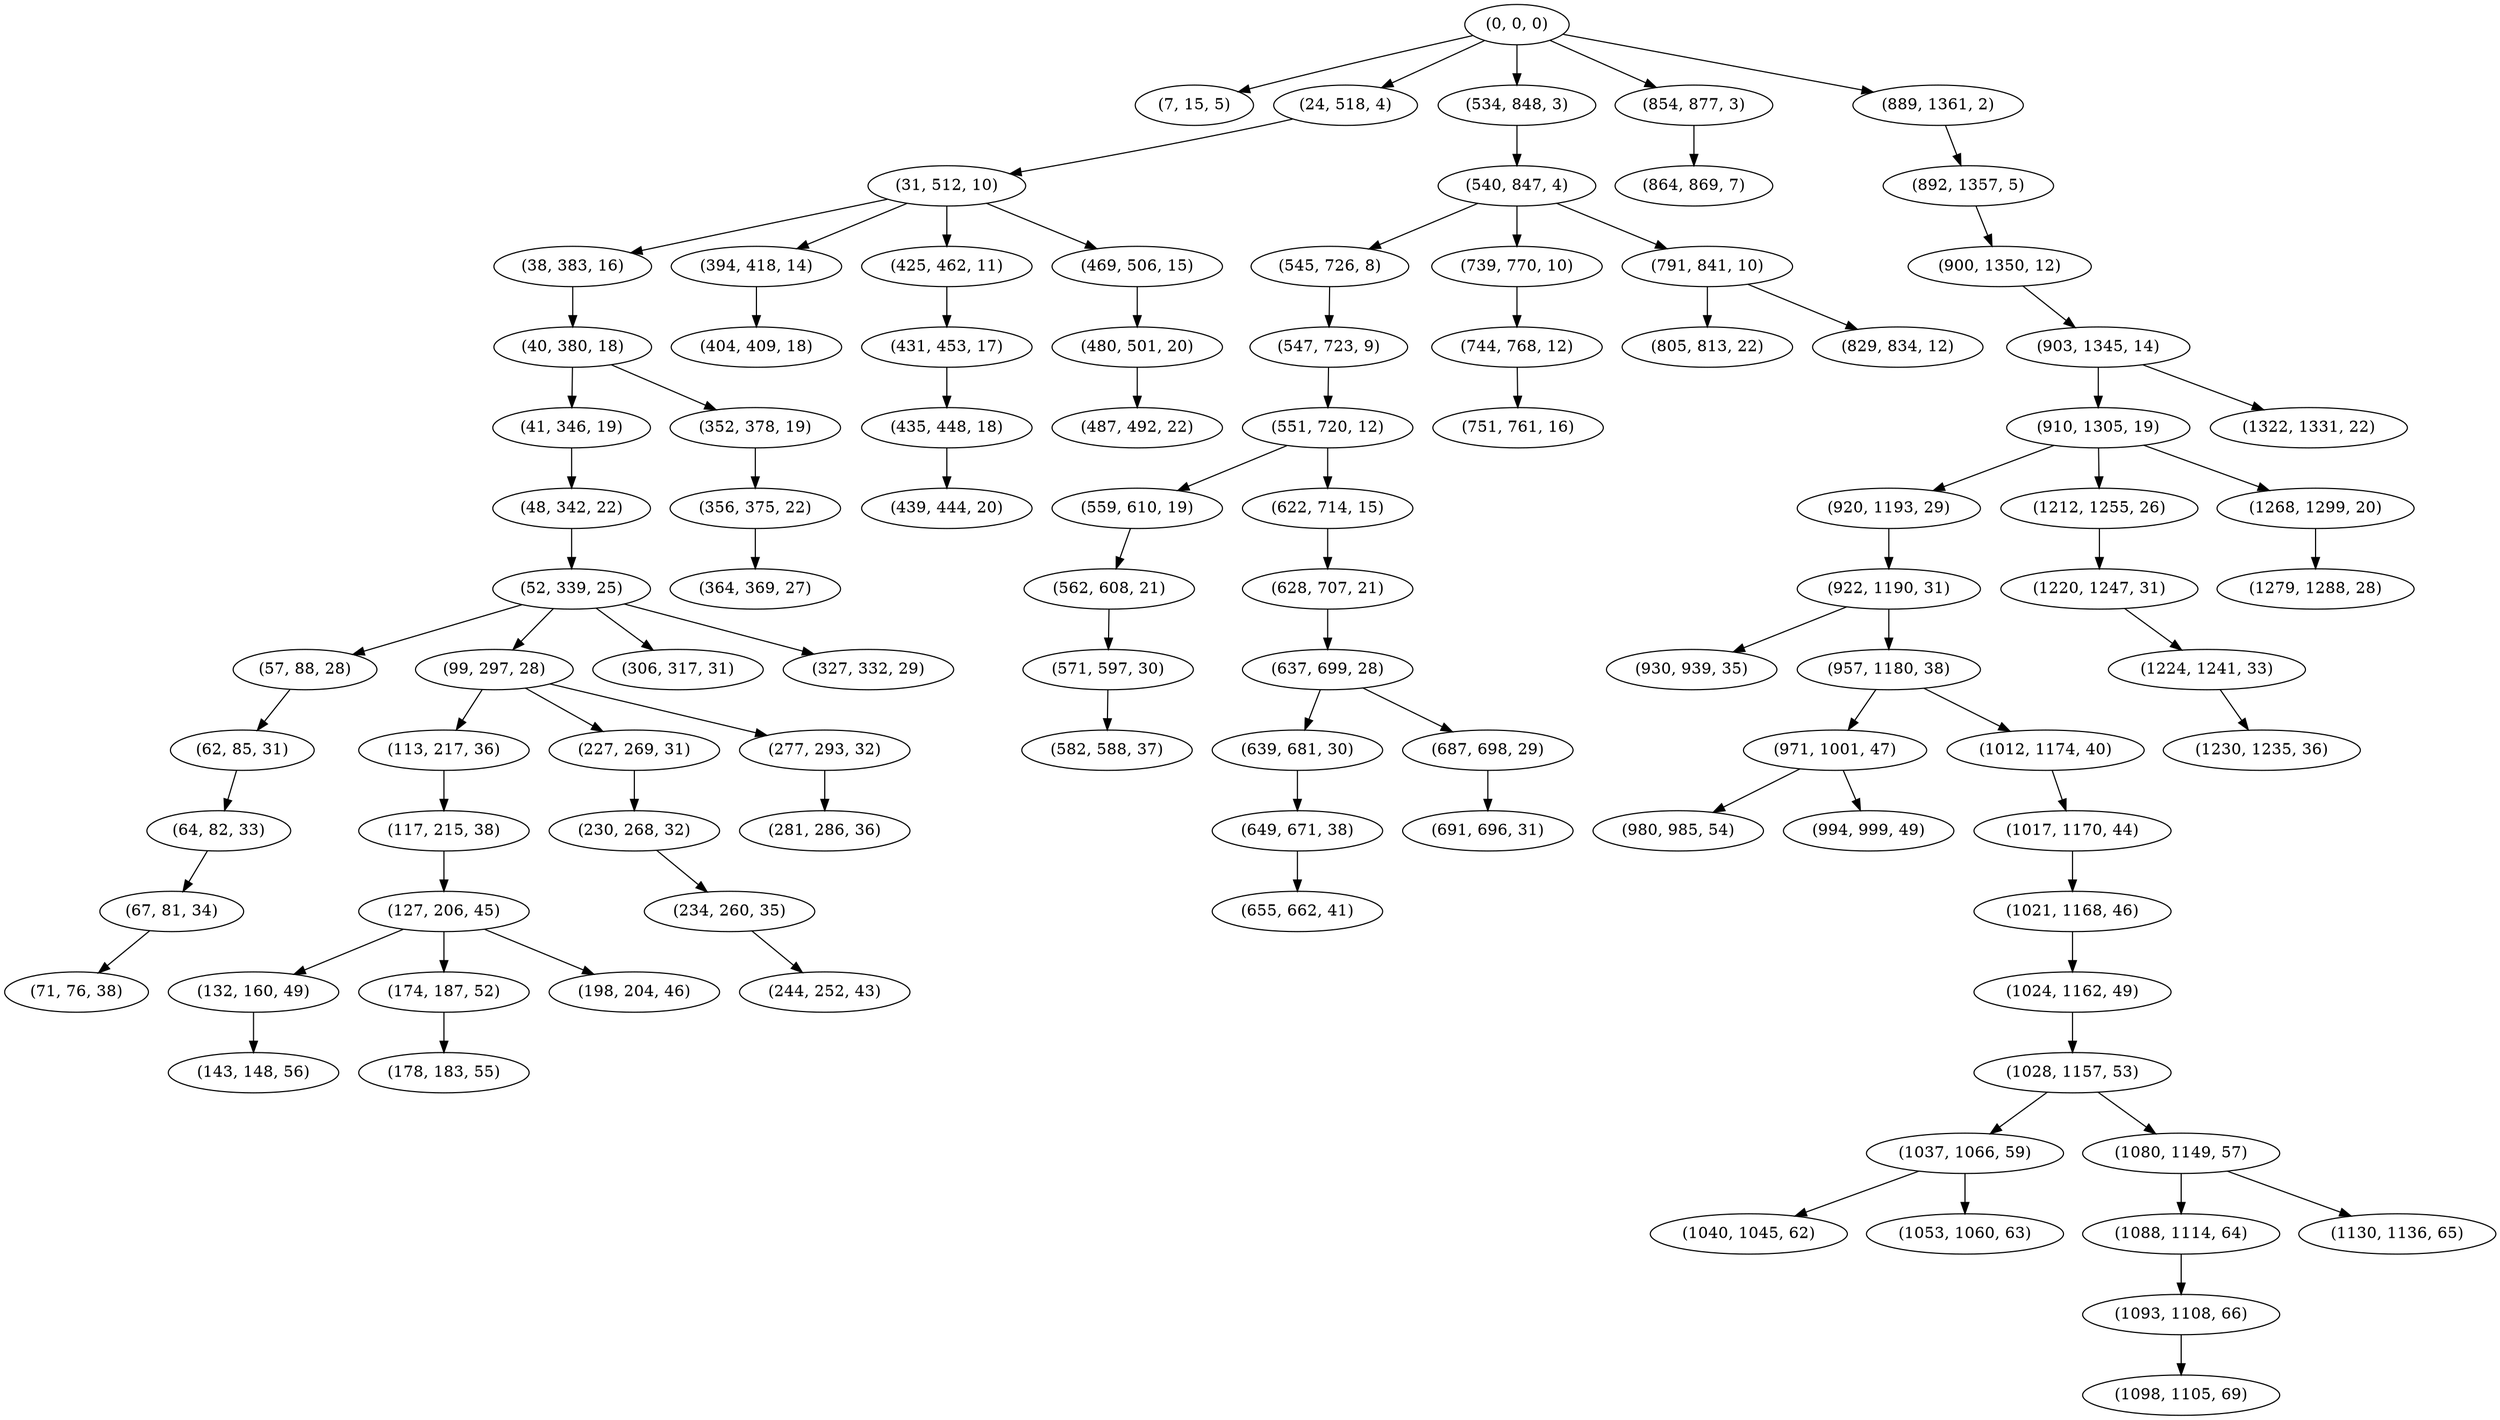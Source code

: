 digraph tree {
    "(0, 0, 0)";
    "(7, 15, 5)";
    "(24, 518, 4)";
    "(31, 512, 10)";
    "(38, 383, 16)";
    "(40, 380, 18)";
    "(41, 346, 19)";
    "(48, 342, 22)";
    "(52, 339, 25)";
    "(57, 88, 28)";
    "(62, 85, 31)";
    "(64, 82, 33)";
    "(67, 81, 34)";
    "(71, 76, 38)";
    "(99, 297, 28)";
    "(113, 217, 36)";
    "(117, 215, 38)";
    "(127, 206, 45)";
    "(132, 160, 49)";
    "(143, 148, 56)";
    "(174, 187, 52)";
    "(178, 183, 55)";
    "(198, 204, 46)";
    "(227, 269, 31)";
    "(230, 268, 32)";
    "(234, 260, 35)";
    "(244, 252, 43)";
    "(277, 293, 32)";
    "(281, 286, 36)";
    "(306, 317, 31)";
    "(327, 332, 29)";
    "(352, 378, 19)";
    "(356, 375, 22)";
    "(364, 369, 27)";
    "(394, 418, 14)";
    "(404, 409, 18)";
    "(425, 462, 11)";
    "(431, 453, 17)";
    "(435, 448, 18)";
    "(439, 444, 20)";
    "(469, 506, 15)";
    "(480, 501, 20)";
    "(487, 492, 22)";
    "(534, 848, 3)";
    "(540, 847, 4)";
    "(545, 726, 8)";
    "(547, 723, 9)";
    "(551, 720, 12)";
    "(559, 610, 19)";
    "(562, 608, 21)";
    "(571, 597, 30)";
    "(582, 588, 37)";
    "(622, 714, 15)";
    "(628, 707, 21)";
    "(637, 699, 28)";
    "(639, 681, 30)";
    "(649, 671, 38)";
    "(655, 662, 41)";
    "(687, 698, 29)";
    "(691, 696, 31)";
    "(739, 770, 10)";
    "(744, 768, 12)";
    "(751, 761, 16)";
    "(791, 841, 10)";
    "(805, 813, 22)";
    "(829, 834, 12)";
    "(854, 877, 3)";
    "(864, 869, 7)";
    "(889, 1361, 2)";
    "(892, 1357, 5)";
    "(900, 1350, 12)";
    "(903, 1345, 14)";
    "(910, 1305, 19)";
    "(920, 1193, 29)";
    "(922, 1190, 31)";
    "(930, 939, 35)";
    "(957, 1180, 38)";
    "(971, 1001, 47)";
    "(980, 985, 54)";
    "(994, 999, 49)";
    "(1012, 1174, 40)";
    "(1017, 1170, 44)";
    "(1021, 1168, 46)";
    "(1024, 1162, 49)";
    "(1028, 1157, 53)";
    "(1037, 1066, 59)";
    "(1040, 1045, 62)";
    "(1053, 1060, 63)";
    "(1080, 1149, 57)";
    "(1088, 1114, 64)";
    "(1093, 1108, 66)";
    "(1098, 1105, 69)";
    "(1130, 1136, 65)";
    "(1212, 1255, 26)";
    "(1220, 1247, 31)";
    "(1224, 1241, 33)";
    "(1230, 1235, 36)";
    "(1268, 1299, 20)";
    "(1279, 1288, 28)";
    "(1322, 1331, 22)";
    "(0, 0, 0)" -> "(7, 15, 5)";
    "(0, 0, 0)" -> "(24, 518, 4)";
    "(0, 0, 0)" -> "(534, 848, 3)";
    "(0, 0, 0)" -> "(854, 877, 3)";
    "(0, 0, 0)" -> "(889, 1361, 2)";
    "(24, 518, 4)" -> "(31, 512, 10)";
    "(31, 512, 10)" -> "(38, 383, 16)";
    "(31, 512, 10)" -> "(394, 418, 14)";
    "(31, 512, 10)" -> "(425, 462, 11)";
    "(31, 512, 10)" -> "(469, 506, 15)";
    "(38, 383, 16)" -> "(40, 380, 18)";
    "(40, 380, 18)" -> "(41, 346, 19)";
    "(40, 380, 18)" -> "(352, 378, 19)";
    "(41, 346, 19)" -> "(48, 342, 22)";
    "(48, 342, 22)" -> "(52, 339, 25)";
    "(52, 339, 25)" -> "(57, 88, 28)";
    "(52, 339, 25)" -> "(99, 297, 28)";
    "(52, 339, 25)" -> "(306, 317, 31)";
    "(52, 339, 25)" -> "(327, 332, 29)";
    "(57, 88, 28)" -> "(62, 85, 31)";
    "(62, 85, 31)" -> "(64, 82, 33)";
    "(64, 82, 33)" -> "(67, 81, 34)";
    "(67, 81, 34)" -> "(71, 76, 38)";
    "(99, 297, 28)" -> "(113, 217, 36)";
    "(99, 297, 28)" -> "(227, 269, 31)";
    "(99, 297, 28)" -> "(277, 293, 32)";
    "(113, 217, 36)" -> "(117, 215, 38)";
    "(117, 215, 38)" -> "(127, 206, 45)";
    "(127, 206, 45)" -> "(132, 160, 49)";
    "(127, 206, 45)" -> "(174, 187, 52)";
    "(127, 206, 45)" -> "(198, 204, 46)";
    "(132, 160, 49)" -> "(143, 148, 56)";
    "(174, 187, 52)" -> "(178, 183, 55)";
    "(227, 269, 31)" -> "(230, 268, 32)";
    "(230, 268, 32)" -> "(234, 260, 35)";
    "(234, 260, 35)" -> "(244, 252, 43)";
    "(277, 293, 32)" -> "(281, 286, 36)";
    "(352, 378, 19)" -> "(356, 375, 22)";
    "(356, 375, 22)" -> "(364, 369, 27)";
    "(394, 418, 14)" -> "(404, 409, 18)";
    "(425, 462, 11)" -> "(431, 453, 17)";
    "(431, 453, 17)" -> "(435, 448, 18)";
    "(435, 448, 18)" -> "(439, 444, 20)";
    "(469, 506, 15)" -> "(480, 501, 20)";
    "(480, 501, 20)" -> "(487, 492, 22)";
    "(534, 848, 3)" -> "(540, 847, 4)";
    "(540, 847, 4)" -> "(545, 726, 8)";
    "(540, 847, 4)" -> "(739, 770, 10)";
    "(540, 847, 4)" -> "(791, 841, 10)";
    "(545, 726, 8)" -> "(547, 723, 9)";
    "(547, 723, 9)" -> "(551, 720, 12)";
    "(551, 720, 12)" -> "(559, 610, 19)";
    "(551, 720, 12)" -> "(622, 714, 15)";
    "(559, 610, 19)" -> "(562, 608, 21)";
    "(562, 608, 21)" -> "(571, 597, 30)";
    "(571, 597, 30)" -> "(582, 588, 37)";
    "(622, 714, 15)" -> "(628, 707, 21)";
    "(628, 707, 21)" -> "(637, 699, 28)";
    "(637, 699, 28)" -> "(639, 681, 30)";
    "(637, 699, 28)" -> "(687, 698, 29)";
    "(639, 681, 30)" -> "(649, 671, 38)";
    "(649, 671, 38)" -> "(655, 662, 41)";
    "(687, 698, 29)" -> "(691, 696, 31)";
    "(739, 770, 10)" -> "(744, 768, 12)";
    "(744, 768, 12)" -> "(751, 761, 16)";
    "(791, 841, 10)" -> "(805, 813, 22)";
    "(791, 841, 10)" -> "(829, 834, 12)";
    "(854, 877, 3)" -> "(864, 869, 7)";
    "(889, 1361, 2)" -> "(892, 1357, 5)";
    "(892, 1357, 5)" -> "(900, 1350, 12)";
    "(900, 1350, 12)" -> "(903, 1345, 14)";
    "(903, 1345, 14)" -> "(910, 1305, 19)";
    "(903, 1345, 14)" -> "(1322, 1331, 22)";
    "(910, 1305, 19)" -> "(920, 1193, 29)";
    "(910, 1305, 19)" -> "(1212, 1255, 26)";
    "(910, 1305, 19)" -> "(1268, 1299, 20)";
    "(920, 1193, 29)" -> "(922, 1190, 31)";
    "(922, 1190, 31)" -> "(930, 939, 35)";
    "(922, 1190, 31)" -> "(957, 1180, 38)";
    "(957, 1180, 38)" -> "(971, 1001, 47)";
    "(957, 1180, 38)" -> "(1012, 1174, 40)";
    "(971, 1001, 47)" -> "(980, 985, 54)";
    "(971, 1001, 47)" -> "(994, 999, 49)";
    "(1012, 1174, 40)" -> "(1017, 1170, 44)";
    "(1017, 1170, 44)" -> "(1021, 1168, 46)";
    "(1021, 1168, 46)" -> "(1024, 1162, 49)";
    "(1024, 1162, 49)" -> "(1028, 1157, 53)";
    "(1028, 1157, 53)" -> "(1037, 1066, 59)";
    "(1028, 1157, 53)" -> "(1080, 1149, 57)";
    "(1037, 1066, 59)" -> "(1040, 1045, 62)";
    "(1037, 1066, 59)" -> "(1053, 1060, 63)";
    "(1080, 1149, 57)" -> "(1088, 1114, 64)";
    "(1080, 1149, 57)" -> "(1130, 1136, 65)";
    "(1088, 1114, 64)" -> "(1093, 1108, 66)";
    "(1093, 1108, 66)" -> "(1098, 1105, 69)";
    "(1212, 1255, 26)" -> "(1220, 1247, 31)";
    "(1220, 1247, 31)" -> "(1224, 1241, 33)";
    "(1224, 1241, 33)" -> "(1230, 1235, 36)";
    "(1268, 1299, 20)" -> "(1279, 1288, 28)";
}
